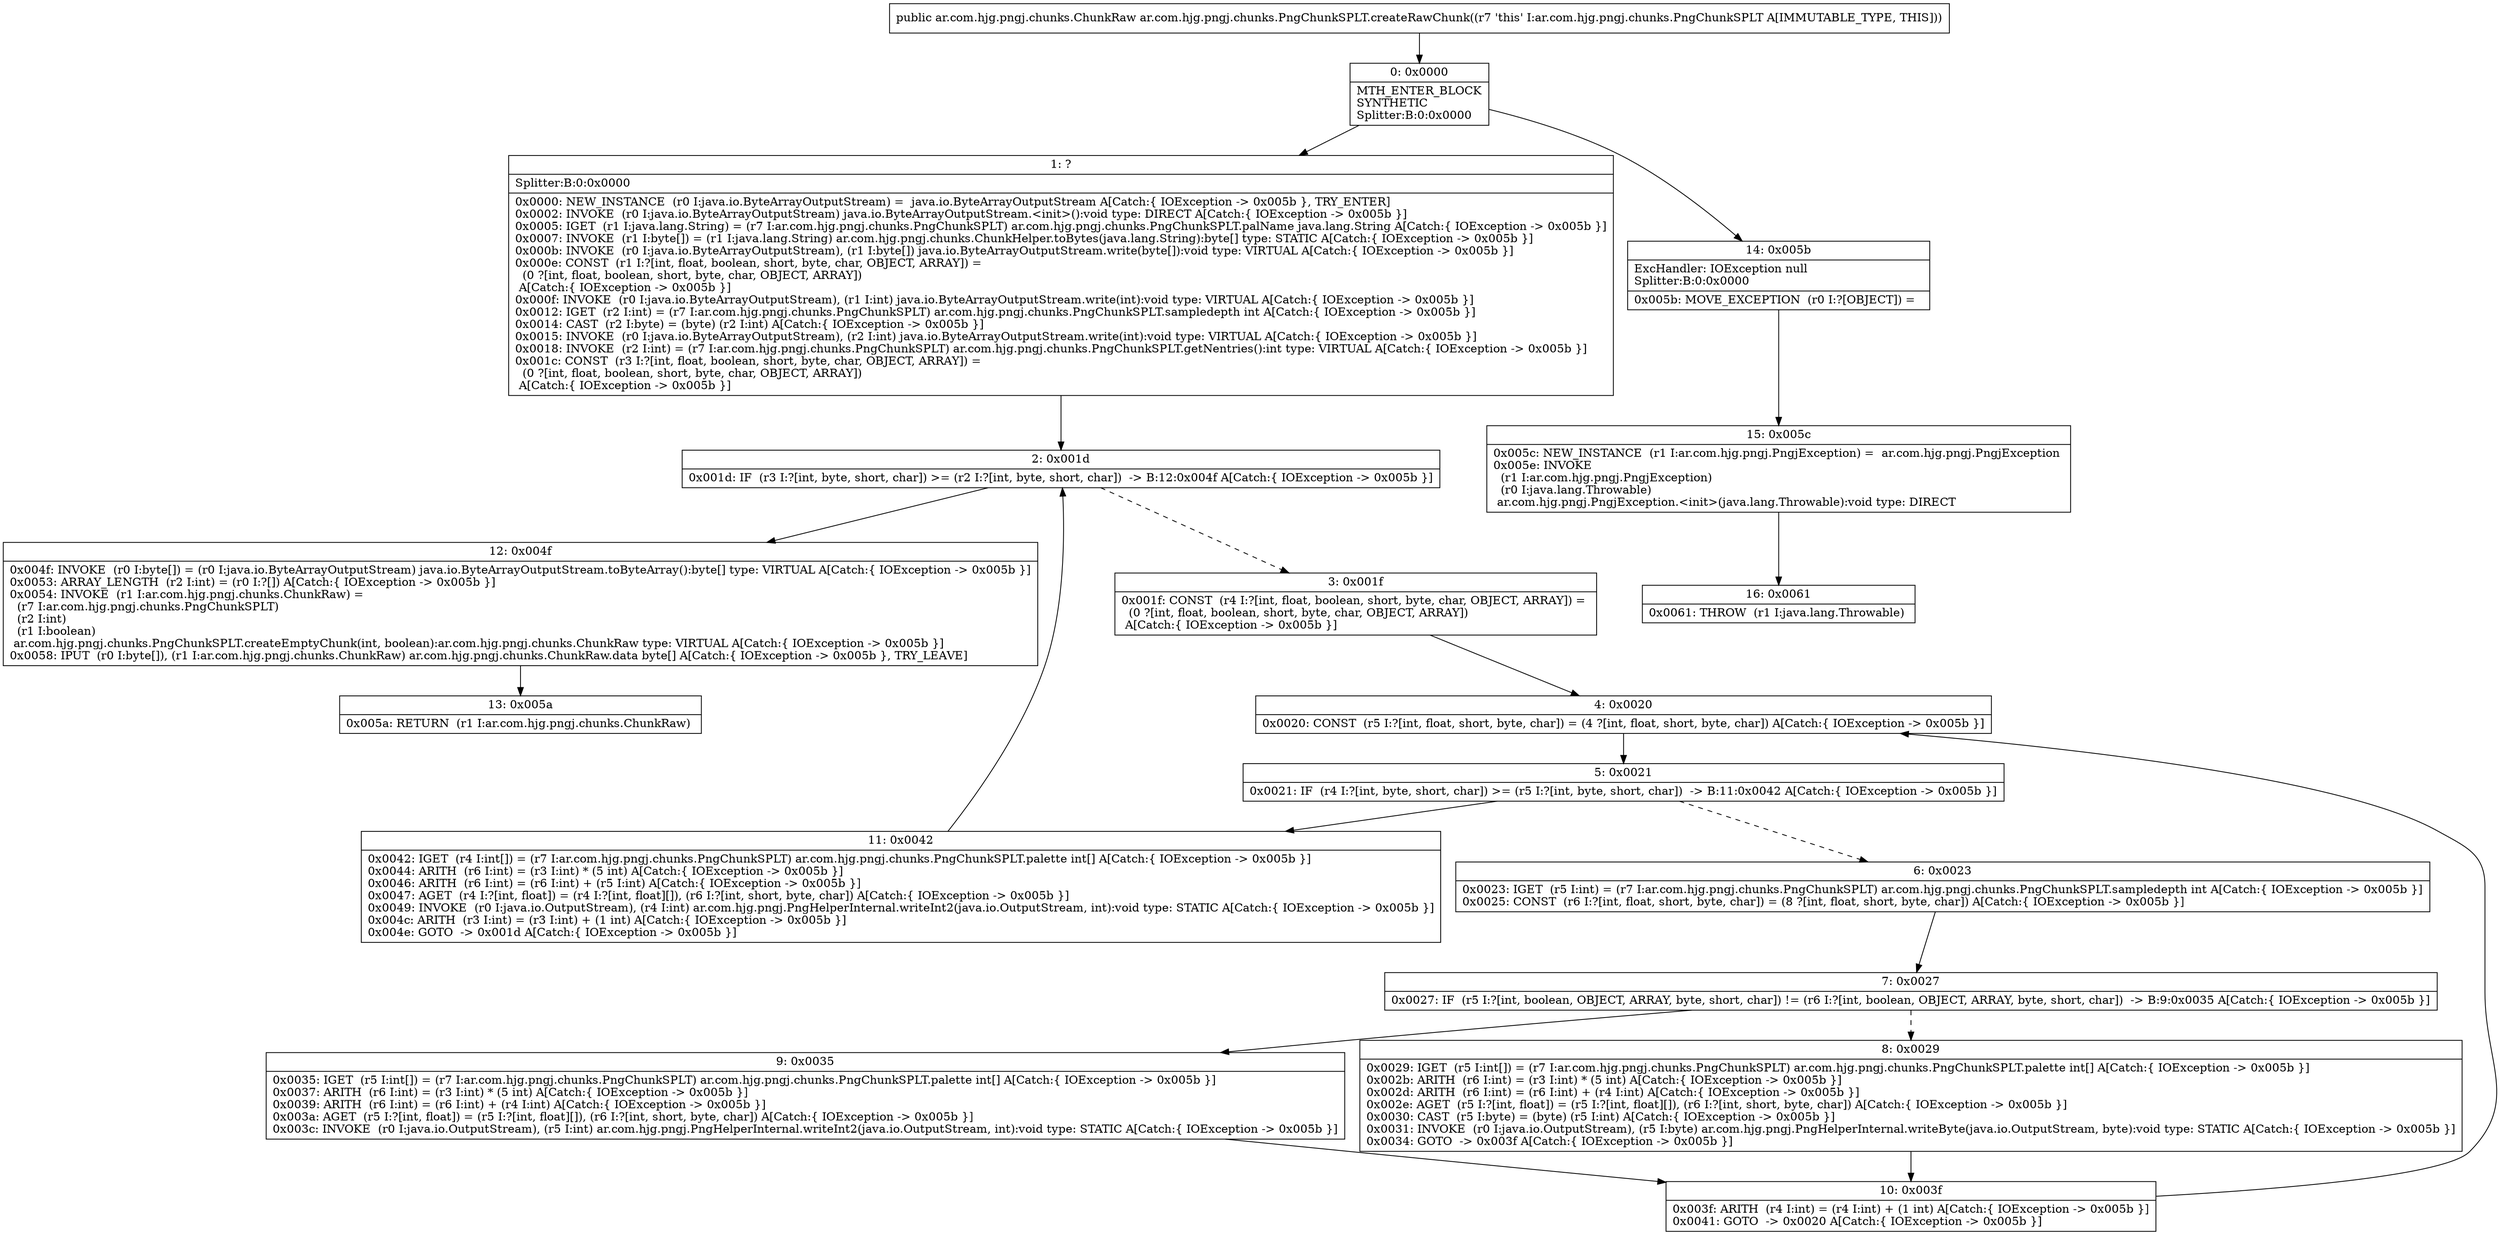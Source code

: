 digraph "CFG forar.com.hjg.pngj.chunks.PngChunkSPLT.createRawChunk()Lar\/com\/hjg\/pngj\/chunks\/ChunkRaw;" {
Node_0 [shape=record,label="{0\:\ 0x0000|MTH_ENTER_BLOCK\lSYNTHETIC\lSplitter:B:0:0x0000\l}"];
Node_1 [shape=record,label="{1\:\ ?|Splitter:B:0:0x0000\l|0x0000: NEW_INSTANCE  (r0 I:java.io.ByteArrayOutputStream) =  java.io.ByteArrayOutputStream A[Catch:\{ IOException \-\> 0x005b \}, TRY_ENTER]\l0x0002: INVOKE  (r0 I:java.io.ByteArrayOutputStream) java.io.ByteArrayOutputStream.\<init\>():void type: DIRECT A[Catch:\{ IOException \-\> 0x005b \}]\l0x0005: IGET  (r1 I:java.lang.String) = (r7 I:ar.com.hjg.pngj.chunks.PngChunkSPLT) ar.com.hjg.pngj.chunks.PngChunkSPLT.palName java.lang.String A[Catch:\{ IOException \-\> 0x005b \}]\l0x0007: INVOKE  (r1 I:byte[]) = (r1 I:java.lang.String) ar.com.hjg.pngj.chunks.ChunkHelper.toBytes(java.lang.String):byte[] type: STATIC A[Catch:\{ IOException \-\> 0x005b \}]\l0x000b: INVOKE  (r0 I:java.io.ByteArrayOutputStream), (r1 I:byte[]) java.io.ByteArrayOutputStream.write(byte[]):void type: VIRTUAL A[Catch:\{ IOException \-\> 0x005b \}]\l0x000e: CONST  (r1 I:?[int, float, boolean, short, byte, char, OBJECT, ARRAY]) = \l  (0 ?[int, float, boolean, short, byte, char, OBJECT, ARRAY])\l A[Catch:\{ IOException \-\> 0x005b \}]\l0x000f: INVOKE  (r0 I:java.io.ByteArrayOutputStream), (r1 I:int) java.io.ByteArrayOutputStream.write(int):void type: VIRTUAL A[Catch:\{ IOException \-\> 0x005b \}]\l0x0012: IGET  (r2 I:int) = (r7 I:ar.com.hjg.pngj.chunks.PngChunkSPLT) ar.com.hjg.pngj.chunks.PngChunkSPLT.sampledepth int A[Catch:\{ IOException \-\> 0x005b \}]\l0x0014: CAST  (r2 I:byte) = (byte) (r2 I:int) A[Catch:\{ IOException \-\> 0x005b \}]\l0x0015: INVOKE  (r0 I:java.io.ByteArrayOutputStream), (r2 I:int) java.io.ByteArrayOutputStream.write(int):void type: VIRTUAL A[Catch:\{ IOException \-\> 0x005b \}]\l0x0018: INVOKE  (r2 I:int) = (r7 I:ar.com.hjg.pngj.chunks.PngChunkSPLT) ar.com.hjg.pngj.chunks.PngChunkSPLT.getNentries():int type: VIRTUAL A[Catch:\{ IOException \-\> 0x005b \}]\l0x001c: CONST  (r3 I:?[int, float, boolean, short, byte, char, OBJECT, ARRAY]) = \l  (0 ?[int, float, boolean, short, byte, char, OBJECT, ARRAY])\l A[Catch:\{ IOException \-\> 0x005b \}]\l}"];
Node_2 [shape=record,label="{2\:\ 0x001d|0x001d: IF  (r3 I:?[int, byte, short, char]) \>= (r2 I:?[int, byte, short, char])  \-\> B:12:0x004f A[Catch:\{ IOException \-\> 0x005b \}]\l}"];
Node_3 [shape=record,label="{3\:\ 0x001f|0x001f: CONST  (r4 I:?[int, float, boolean, short, byte, char, OBJECT, ARRAY]) = \l  (0 ?[int, float, boolean, short, byte, char, OBJECT, ARRAY])\l A[Catch:\{ IOException \-\> 0x005b \}]\l}"];
Node_4 [shape=record,label="{4\:\ 0x0020|0x0020: CONST  (r5 I:?[int, float, short, byte, char]) = (4 ?[int, float, short, byte, char]) A[Catch:\{ IOException \-\> 0x005b \}]\l}"];
Node_5 [shape=record,label="{5\:\ 0x0021|0x0021: IF  (r4 I:?[int, byte, short, char]) \>= (r5 I:?[int, byte, short, char])  \-\> B:11:0x0042 A[Catch:\{ IOException \-\> 0x005b \}]\l}"];
Node_6 [shape=record,label="{6\:\ 0x0023|0x0023: IGET  (r5 I:int) = (r7 I:ar.com.hjg.pngj.chunks.PngChunkSPLT) ar.com.hjg.pngj.chunks.PngChunkSPLT.sampledepth int A[Catch:\{ IOException \-\> 0x005b \}]\l0x0025: CONST  (r6 I:?[int, float, short, byte, char]) = (8 ?[int, float, short, byte, char]) A[Catch:\{ IOException \-\> 0x005b \}]\l}"];
Node_7 [shape=record,label="{7\:\ 0x0027|0x0027: IF  (r5 I:?[int, boolean, OBJECT, ARRAY, byte, short, char]) != (r6 I:?[int, boolean, OBJECT, ARRAY, byte, short, char])  \-\> B:9:0x0035 A[Catch:\{ IOException \-\> 0x005b \}]\l}"];
Node_8 [shape=record,label="{8\:\ 0x0029|0x0029: IGET  (r5 I:int[]) = (r7 I:ar.com.hjg.pngj.chunks.PngChunkSPLT) ar.com.hjg.pngj.chunks.PngChunkSPLT.palette int[] A[Catch:\{ IOException \-\> 0x005b \}]\l0x002b: ARITH  (r6 I:int) = (r3 I:int) * (5 int) A[Catch:\{ IOException \-\> 0x005b \}]\l0x002d: ARITH  (r6 I:int) = (r6 I:int) + (r4 I:int) A[Catch:\{ IOException \-\> 0x005b \}]\l0x002e: AGET  (r5 I:?[int, float]) = (r5 I:?[int, float][]), (r6 I:?[int, short, byte, char]) A[Catch:\{ IOException \-\> 0x005b \}]\l0x0030: CAST  (r5 I:byte) = (byte) (r5 I:int) A[Catch:\{ IOException \-\> 0x005b \}]\l0x0031: INVOKE  (r0 I:java.io.OutputStream), (r5 I:byte) ar.com.hjg.pngj.PngHelperInternal.writeByte(java.io.OutputStream, byte):void type: STATIC A[Catch:\{ IOException \-\> 0x005b \}]\l0x0034: GOTO  \-\> 0x003f A[Catch:\{ IOException \-\> 0x005b \}]\l}"];
Node_9 [shape=record,label="{9\:\ 0x0035|0x0035: IGET  (r5 I:int[]) = (r7 I:ar.com.hjg.pngj.chunks.PngChunkSPLT) ar.com.hjg.pngj.chunks.PngChunkSPLT.palette int[] A[Catch:\{ IOException \-\> 0x005b \}]\l0x0037: ARITH  (r6 I:int) = (r3 I:int) * (5 int) A[Catch:\{ IOException \-\> 0x005b \}]\l0x0039: ARITH  (r6 I:int) = (r6 I:int) + (r4 I:int) A[Catch:\{ IOException \-\> 0x005b \}]\l0x003a: AGET  (r5 I:?[int, float]) = (r5 I:?[int, float][]), (r6 I:?[int, short, byte, char]) A[Catch:\{ IOException \-\> 0x005b \}]\l0x003c: INVOKE  (r0 I:java.io.OutputStream), (r5 I:int) ar.com.hjg.pngj.PngHelperInternal.writeInt2(java.io.OutputStream, int):void type: STATIC A[Catch:\{ IOException \-\> 0x005b \}]\l}"];
Node_10 [shape=record,label="{10\:\ 0x003f|0x003f: ARITH  (r4 I:int) = (r4 I:int) + (1 int) A[Catch:\{ IOException \-\> 0x005b \}]\l0x0041: GOTO  \-\> 0x0020 A[Catch:\{ IOException \-\> 0x005b \}]\l}"];
Node_11 [shape=record,label="{11\:\ 0x0042|0x0042: IGET  (r4 I:int[]) = (r7 I:ar.com.hjg.pngj.chunks.PngChunkSPLT) ar.com.hjg.pngj.chunks.PngChunkSPLT.palette int[] A[Catch:\{ IOException \-\> 0x005b \}]\l0x0044: ARITH  (r6 I:int) = (r3 I:int) * (5 int) A[Catch:\{ IOException \-\> 0x005b \}]\l0x0046: ARITH  (r6 I:int) = (r6 I:int) + (r5 I:int) A[Catch:\{ IOException \-\> 0x005b \}]\l0x0047: AGET  (r4 I:?[int, float]) = (r4 I:?[int, float][]), (r6 I:?[int, short, byte, char]) A[Catch:\{ IOException \-\> 0x005b \}]\l0x0049: INVOKE  (r0 I:java.io.OutputStream), (r4 I:int) ar.com.hjg.pngj.PngHelperInternal.writeInt2(java.io.OutputStream, int):void type: STATIC A[Catch:\{ IOException \-\> 0x005b \}]\l0x004c: ARITH  (r3 I:int) = (r3 I:int) + (1 int) A[Catch:\{ IOException \-\> 0x005b \}]\l0x004e: GOTO  \-\> 0x001d A[Catch:\{ IOException \-\> 0x005b \}]\l}"];
Node_12 [shape=record,label="{12\:\ 0x004f|0x004f: INVOKE  (r0 I:byte[]) = (r0 I:java.io.ByteArrayOutputStream) java.io.ByteArrayOutputStream.toByteArray():byte[] type: VIRTUAL A[Catch:\{ IOException \-\> 0x005b \}]\l0x0053: ARRAY_LENGTH  (r2 I:int) = (r0 I:?[]) A[Catch:\{ IOException \-\> 0x005b \}]\l0x0054: INVOKE  (r1 I:ar.com.hjg.pngj.chunks.ChunkRaw) = \l  (r7 I:ar.com.hjg.pngj.chunks.PngChunkSPLT)\l  (r2 I:int)\l  (r1 I:boolean)\l ar.com.hjg.pngj.chunks.PngChunkSPLT.createEmptyChunk(int, boolean):ar.com.hjg.pngj.chunks.ChunkRaw type: VIRTUAL A[Catch:\{ IOException \-\> 0x005b \}]\l0x0058: IPUT  (r0 I:byte[]), (r1 I:ar.com.hjg.pngj.chunks.ChunkRaw) ar.com.hjg.pngj.chunks.ChunkRaw.data byte[] A[Catch:\{ IOException \-\> 0x005b \}, TRY_LEAVE]\l}"];
Node_13 [shape=record,label="{13\:\ 0x005a|0x005a: RETURN  (r1 I:ar.com.hjg.pngj.chunks.ChunkRaw) \l}"];
Node_14 [shape=record,label="{14\:\ 0x005b|ExcHandler: IOException null\lSplitter:B:0:0x0000\l|0x005b: MOVE_EXCEPTION  (r0 I:?[OBJECT]) =  \l}"];
Node_15 [shape=record,label="{15\:\ 0x005c|0x005c: NEW_INSTANCE  (r1 I:ar.com.hjg.pngj.PngjException) =  ar.com.hjg.pngj.PngjException \l0x005e: INVOKE  \l  (r1 I:ar.com.hjg.pngj.PngjException)\l  (r0 I:java.lang.Throwable)\l ar.com.hjg.pngj.PngjException.\<init\>(java.lang.Throwable):void type: DIRECT \l}"];
Node_16 [shape=record,label="{16\:\ 0x0061|0x0061: THROW  (r1 I:java.lang.Throwable) \l}"];
MethodNode[shape=record,label="{public ar.com.hjg.pngj.chunks.ChunkRaw ar.com.hjg.pngj.chunks.PngChunkSPLT.createRawChunk((r7 'this' I:ar.com.hjg.pngj.chunks.PngChunkSPLT A[IMMUTABLE_TYPE, THIS])) }"];
MethodNode -> Node_0;
Node_0 -> Node_1;
Node_0 -> Node_14;
Node_1 -> Node_2;
Node_2 -> Node_3[style=dashed];
Node_2 -> Node_12;
Node_3 -> Node_4;
Node_4 -> Node_5;
Node_5 -> Node_6[style=dashed];
Node_5 -> Node_11;
Node_6 -> Node_7;
Node_7 -> Node_8[style=dashed];
Node_7 -> Node_9;
Node_8 -> Node_10;
Node_9 -> Node_10;
Node_10 -> Node_4;
Node_11 -> Node_2;
Node_12 -> Node_13;
Node_14 -> Node_15;
Node_15 -> Node_16;
}

